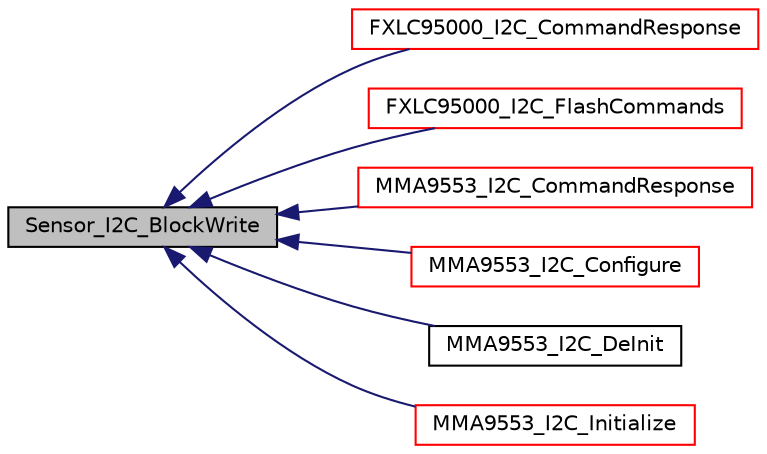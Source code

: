 digraph "Sensor_I2C_BlockWrite"
{
  edge [fontname="Helvetica",fontsize="10",labelfontname="Helvetica",labelfontsize="10"];
  node [fontname="Helvetica",fontsize="10",shape=record];
  rankdir="LR";
  Node7 [label="Sensor_I2C_BlockWrite",height=0.2,width=0.4,color="black", fillcolor="grey75", style="filled", fontcolor="black"];
  Node7 -> Node8 [dir="back",color="midnightblue",fontsize="10",style="solid",fontname="Helvetica"];
  Node8 [label="FXLC95000_I2C_CommandResponse",height=0.2,width=0.4,color="red", fillcolor="white", style="filled",URL="$fxlc95000__drv_8h.html#aceb89b4fc88099b21318cacb6088f9cd",tooltip="The interface function to read the sensor data. "];
  Node7 -> Node12 [dir="back",color="midnightblue",fontsize="10",style="solid",fontname="Helvetica"];
  Node12 [label="FXLC95000_I2C_FlashCommands",height=0.2,width=0.4,color="red", fillcolor="white", style="filled",URL="$fxlc95000__drv_8h.html#a871aa55982b73b6f38f5bfa87a3c070e",tooltip="The interface function to write ROM CI Commands. "];
  Node7 -> Node14 [dir="back",color="midnightblue",fontsize="10",style="solid",fontname="Helvetica"];
  Node14 [label="MMA9553_I2C_CommandResponse",height=0.2,width=0.4,color="red", fillcolor="white", style="filled",URL="$mma9553__drv_8h.html#ac2adf4021d79f76664f040c381399468",tooltip="The interface function to read the sensor data. "];
  Node7 -> Node16 [dir="back",color="midnightblue",fontsize="10",style="solid",fontname="Helvetica"];
  Node16 [label="MMA9553_I2C_Configure",height=0.2,width=0.4,color="red", fillcolor="white", style="filled",URL="$mma9553__drv_8h.html#a98085b8d1389e48df874d4115f7ee2ac",tooltip="The interface function to configure he sensor. "];
  Node7 -> Node17 [dir="back",color="midnightblue",fontsize="10",style="solid",fontname="Helvetica"];
  Node17 [label="MMA9553_I2C_DeInit",height=0.2,width=0.4,color="black", fillcolor="white", style="filled",URL="$mma9553__drv_8h.html#ad12d67ce4ddd0b5d95a937d643e3f369",tooltip="The interface function to De Initialize sensor.. "];
  Node7 -> Node18 [dir="back",color="midnightblue",fontsize="10",style="solid",fontname="Helvetica"];
  Node18 [label="MMA9553_I2C_Initialize",height=0.2,width=0.4,color="red", fillcolor="white", style="filled",URL="$mma9553__drv_8h.html#af91dd70fb511444f848db38d965c68c0",tooltip="The interface function to initialize the sensor. "];
}
